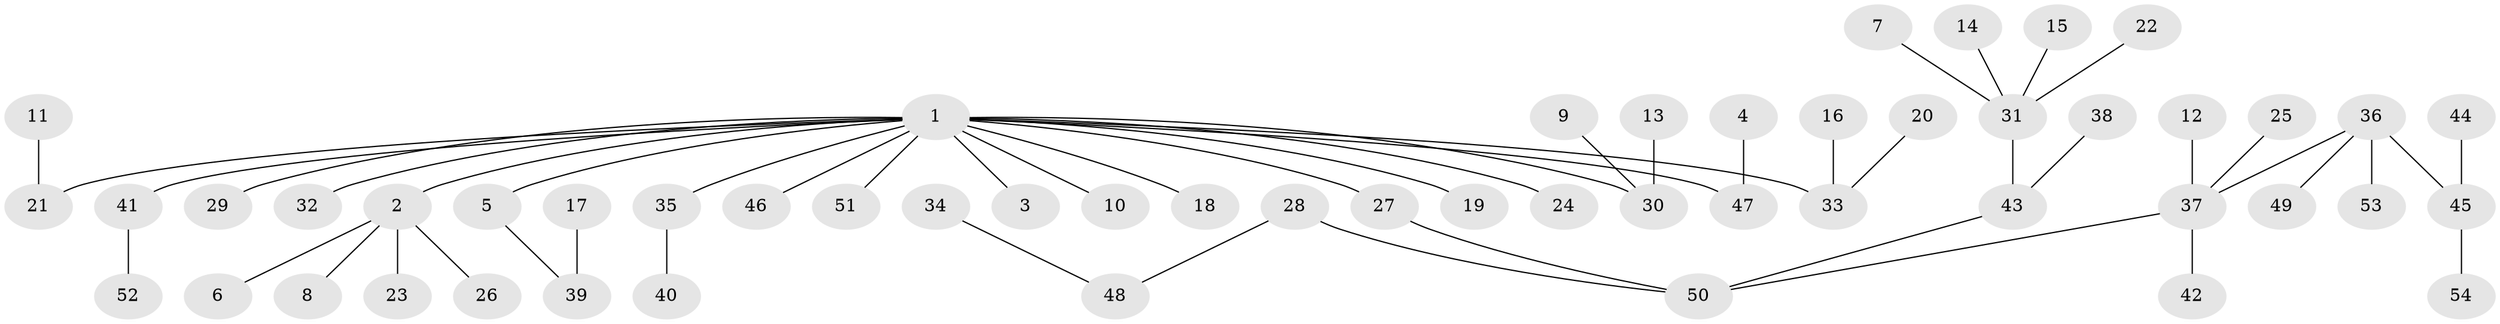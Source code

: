 // original degree distribution, {7: 0.018691588785046728, 8: 0.009345794392523364, 4: 0.037383177570093455, 3: 0.12149532710280374, 2: 0.21495327102803738, 5: 0.04672897196261682, 6: 0.009345794392523364, 1: 0.5420560747663551}
// Generated by graph-tools (version 1.1) at 2025/26/03/09/25 03:26:27]
// undirected, 54 vertices, 53 edges
graph export_dot {
graph [start="1"]
  node [color=gray90,style=filled];
  1;
  2;
  3;
  4;
  5;
  6;
  7;
  8;
  9;
  10;
  11;
  12;
  13;
  14;
  15;
  16;
  17;
  18;
  19;
  20;
  21;
  22;
  23;
  24;
  25;
  26;
  27;
  28;
  29;
  30;
  31;
  32;
  33;
  34;
  35;
  36;
  37;
  38;
  39;
  40;
  41;
  42;
  43;
  44;
  45;
  46;
  47;
  48;
  49;
  50;
  51;
  52;
  53;
  54;
  1 -- 2 [weight=1.0];
  1 -- 3 [weight=1.0];
  1 -- 5 [weight=1.0];
  1 -- 10 [weight=1.0];
  1 -- 18 [weight=1.0];
  1 -- 19 [weight=1.0];
  1 -- 21 [weight=1.0];
  1 -- 24 [weight=1.0];
  1 -- 27 [weight=1.0];
  1 -- 29 [weight=1.0];
  1 -- 30 [weight=1.0];
  1 -- 32 [weight=1.0];
  1 -- 33 [weight=1.0];
  1 -- 35 [weight=1.0];
  1 -- 41 [weight=1.0];
  1 -- 46 [weight=1.0];
  1 -- 47 [weight=1.0];
  1 -- 51 [weight=1.0];
  2 -- 6 [weight=1.0];
  2 -- 8 [weight=1.0];
  2 -- 23 [weight=1.0];
  2 -- 26 [weight=1.0];
  4 -- 47 [weight=1.0];
  5 -- 39 [weight=1.0];
  7 -- 31 [weight=1.0];
  9 -- 30 [weight=1.0];
  11 -- 21 [weight=1.0];
  12 -- 37 [weight=1.0];
  13 -- 30 [weight=1.0];
  14 -- 31 [weight=1.0];
  15 -- 31 [weight=1.0];
  16 -- 33 [weight=1.0];
  17 -- 39 [weight=1.0];
  20 -- 33 [weight=1.0];
  22 -- 31 [weight=1.0];
  25 -- 37 [weight=1.0];
  27 -- 50 [weight=1.0];
  28 -- 48 [weight=1.0];
  28 -- 50 [weight=1.0];
  31 -- 43 [weight=1.0];
  34 -- 48 [weight=1.0];
  35 -- 40 [weight=1.0];
  36 -- 37 [weight=1.0];
  36 -- 45 [weight=1.0];
  36 -- 49 [weight=1.0];
  36 -- 53 [weight=1.0];
  37 -- 42 [weight=1.0];
  37 -- 50 [weight=1.0];
  38 -- 43 [weight=1.0];
  41 -- 52 [weight=1.0];
  43 -- 50 [weight=1.0];
  44 -- 45 [weight=1.0];
  45 -- 54 [weight=1.0];
}

